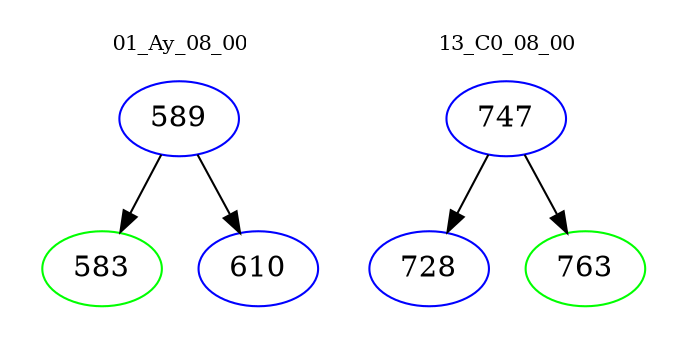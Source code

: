digraph{
subgraph cluster_0 {
color = white
label = "01_Ay_08_00";
fontsize=10;
T0_589 [label="589", color="blue"]
T0_589 -> T0_583 [color="black"]
T0_583 [label="583", color="green"]
T0_589 -> T0_610 [color="black"]
T0_610 [label="610", color="blue"]
}
subgraph cluster_1 {
color = white
label = "13_C0_08_00";
fontsize=10;
T1_747 [label="747", color="blue"]
T1_747 -> T1_728 [color="black"]
T1_728 [label="728", color="blue"]
T1_747 -> T1_763 [color="black"]
T1_763 [label="763", color="green"]
}
}
